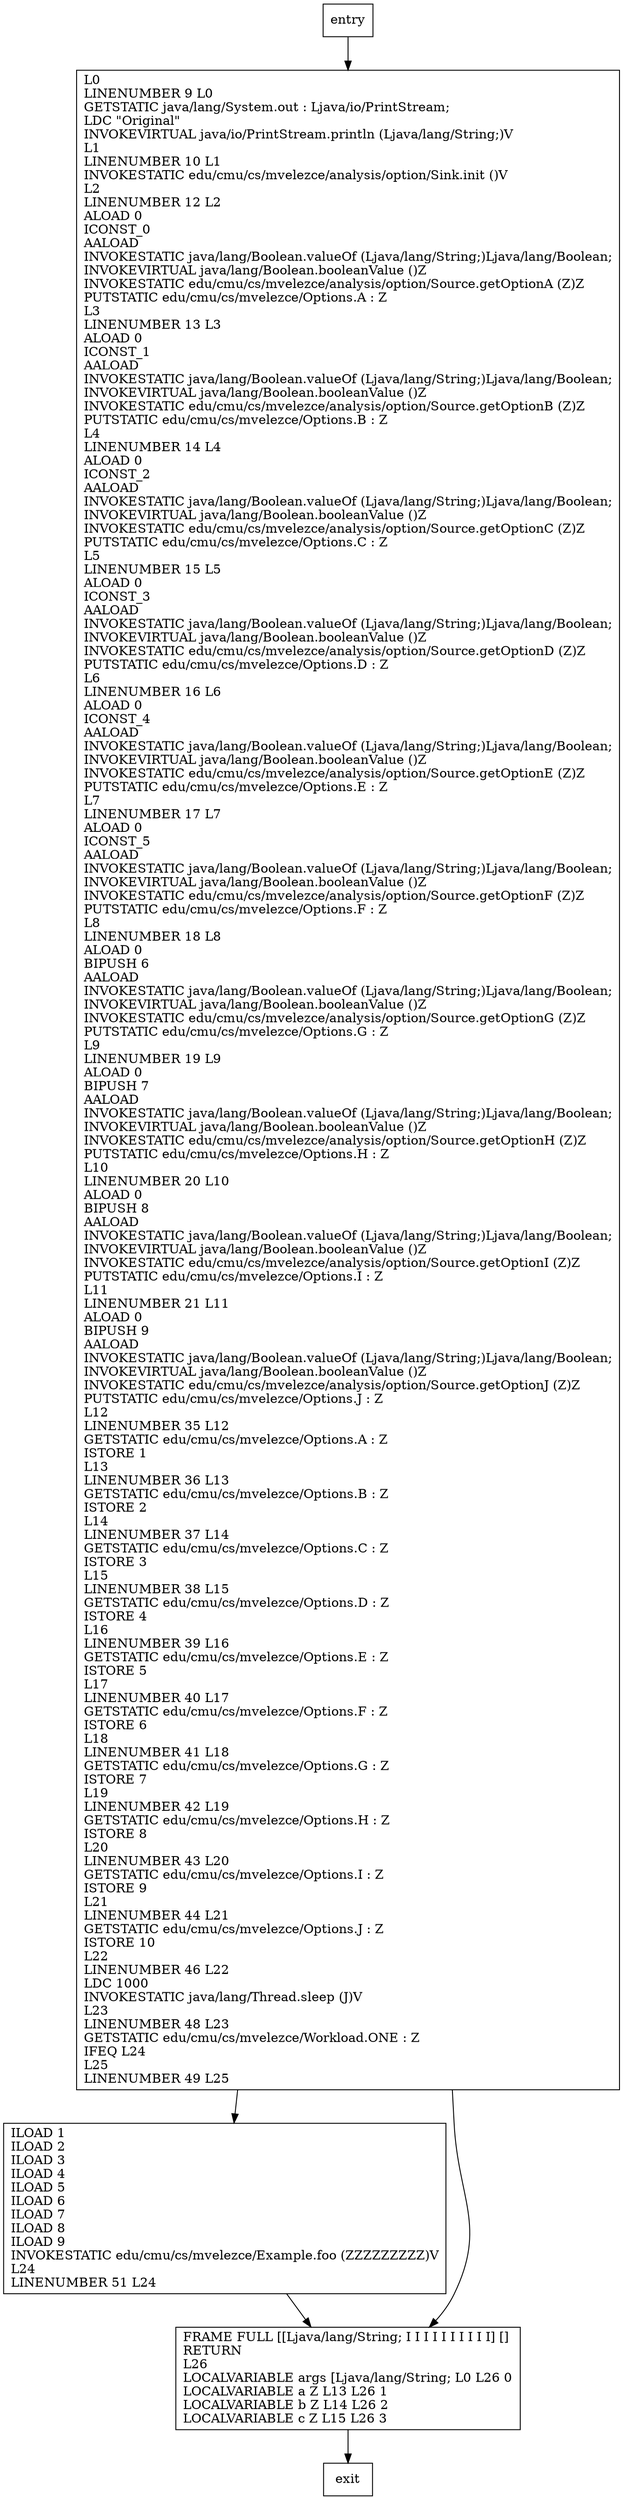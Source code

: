 digraph main {
node [shape=record];
822815599 [label="L0\lLINENUMBER 9 L0\lGETSTATIC java/lang/System.out : Ljava/io/PrintStream;\lLDC \"Original\"\lINVOKEVIRTUAL java/io/PrintStream.println (Ljava/lang/String;)V\lL1\lLINENUMBER 10 L1\lINVOKESTATIC edu/cmu/cs/mvelezce/analysis/option/Sink.init ()V\lL2\lLINENUMBER 12 L2\lALOAD 0\lICONST_0\lAALOAD\lINVOKESTATIC java/lang/Boolean.valueOf (Ljava/lang/String;)Ljava/lang/Boolean;\lINVOKEVIRTUAL java/lang/Boolean.booleanValue ()Z\lINVOKESTATIC edu/cmu/cs/mvelezce/analysis/option/Source.getOptionA (Z)Z\lPUTSTATIC edu/cmu/cs/mvelezce/Options.A : Z\lL3\lLINENUMBER 13 L3\lALOAD 0\lICONST_1\lAALOAD\lINVOKESTATIC java/lang/Boolean.valueOf (Ljava/lang/String;)Ljava/lang/Boolean;\lINVOKEVIRTUAL java/lang/Boolean.booleanValue ()Z\lINVOKESTATIC edu/cmu/cs/mvelezce/analysis/option/Source.getOptionB (Z)Z\lPUTSTATIC edu/cmu/cs/mvelezce/Options.B : Z\lL4\lLINENUMBER 14 L4\lALOAD 0\lICONST_2\lAALOAD\lINVOKESTATIC java/lang/Boolean.valueOf (Ljava/lang/String;)Ljava/lang/Boolean;\lINVOKEVIRTUAL java/lang/Boolean.booleanValue ()Z\lINVOKESTATIC edu/cmu/cs/mvelezce/analysis/option/Source.getOptionC (Z)Z\lPUTSTATIC edu/cmu/cs/mvelezce/Options.C : Z\lL5\lLINENUMBER 15 L5\lALOAD 0\lICONST_3\lAALOAD\lINVOKESTATIC java/lang/Boolean.valueOf (Ljava/lang/String;)Ljava/lang/Boolean;\lINVOKEVIRTUAL java/lang/Boolean.booleanValue ()Z\lINVOKESTATIC edu/cmu/cs/mvelezce/analysis/option/Source.getOptionD (Z)Z\lPUTSTATIC edu/cmu/cs/mvelezce/Options.D : Z\lL6\lLINENUMBER 16 L6\lALOAD 0\lICONST_4\lAALOAD\lINVOKESTATIC java/lang/Boolean.valueOf (Ljava/lang/String;)Ljava/lang/Boolean;\lINVOKEVIRTUAL java/lang/Boolean.booleanValue ()Z\lINVOKESTATIC edu/cmu/cs/mvelezce/analysis/option/Source.getOptionE (Z)Z\lPUTSTATIC edu/cmu/cs/mvelezce/Options.E : Z\lL7\lLINENUMBER 17 L7\lALOAD 0\lICONST_5\lAALOAD\lINVOKESTATIC java/lang/Boolean.valueOf (Ljava/lang/String;)Ljava/lang/Boolean;\lINVOKEVIRTUAL java/lang/Boolean.booleanValue ()Z\lINVOKESTATIC edu/cmu/cs/mvelezce/analysis/option/Source.getOptionF (Z)Z\lPUTSTATIC edu/cmu/cs/mvelezce/Options.F : Z\lL8\lLINENUMBER 18 L8\lALOAD 0\lBIPUSH 6\lAALOAD\lINVOKESTATIC java/lang/Boolean.valueOf (Ljava/lang/String;)Ljava/lang/Boolean;\lINVOKEVIRTUAL java/lang/Boolean.booleanValue ()Z\lINVOKESTATIC edu/cmu/cs/mvelezce/analysis/option/Source.getOptionG (Z)Z\lPUTSTATIC edu/cmu/cs/mvelezce/Options.G : Z\lL9\lLINENUMBER 19 L9\lALOAD 0\lBIPUSH 7\lAALOAD\lINVOKESTATIC java/lang/Boolean.valueOf (Ljava/lang/String;)Ljava/lang/Boolean;\lINVOKEVIRTUAL java/lang/Boolean.booleanValue ()Z\lINVOKESTATIC edu/cmu/cs/mvelezce/analysis/option/Source.getOptionH (Z)Z\lPUTSTATIC edu/cmu/cs/mvelezce/Options.H : Z\lL10\lLINENUMBER 20 L10\lALOAD 0\lBIPUSH 8\lAALOAD\lINVOKESTATIC java/lang/Boolean.valueOf (Ljava/lang/String;)Ljava/lang/Boolean;\lINVOKEVIRTUAL java/lang/Boolean.booleanValue ()Z\lINVOKESTATIC edu/cmu/cs/mvelezce/analysis/option/Source.getOptionI (Z)Z\lPUTSTATIC edu/cmu/cs/mvelezce/Options.I : Z\lL11\lLINENUMBER 21 L11\lALOAD 0\lBIPUSH 9\lAALOAD\lINVOKESTATIC java/lang/Boolean.valueOf (Ljava/lang/String;)Ljava/lang/Boolean;\lINVOKEVIRTUAL java/lang/Boolean.booleanValue ()Z\lINVOKESTATIC edu/cmu/cs/mvelezce/analysis/option/Source.getOptionJ (Z)Z\lPUTSTATIC edu/cmu/cs/mvelezce/Options.J : Z\lL12\lLINENUMBER 35 L12\lGETSTATIC edu/cmu/cs/mvelezce/Options.A : Z\lISTORE 1\lL13\lLINENUMBER 36 L13\lGETSTATIC edu/cmu/cs/mvelezce/Options.B : Z\lISTORE 2\lL14\lLINENUMBER 37 L14\lGETSTATIC edu/cmu/cs/mvelezce/Options.C : Z\lISTORE 3\lL15\lLINENUMBER 38 L15\lGETSTATIC edu/cmu/cs/mvelezce/Options.D : Z\lISTORE 4\lL16\lLINENUMBER 39 L16\lGETSTATIC edu/cmu/cs/mvelezce/Options.E : Z\lISTORE 5\lL17\lLINENUMBER 40 L17\lGETSTATIC edu/cmu/cs/mvelezce/Options.F : Z\lISTORE 6\lL18\lLINENUMBER 41 L18\lGETSTATIC edu/cmu/cs/mvelezce/Options.G : Z\lISTORE 7\lL19\lLINENUMBER 42 L19\lGETSTATIC edu/cmu/cs/mvelezce/Options.H : Z\lISTORE 8\lL20\lLINENUMBER 43 L20\lGETSTATIC edu/cmu/cs/mvelezce/Options.I : Z\lISTORE 9\lL21\lLINENUMBER 44 L21\lGETSTATIC edu/cmu/cs/mvelezce/Options.J : Z\lISTORE 10\lL22\lLINENUMBER 46 L22\lLDC 1000\lINVOKESTATIC java/lang/Thread.sleep (J)V\lL23\lLINENUMBER 48 L23\lGETSTATIC edu/cmu/cs/mvelezce/Workload.ONE : Z\lIFEQ L24\lL25\lLINENUMBER 49 L25\l"];
1801106162 [label="ILOAD 1\lILOAD 2\lILOAD 3\lILOAD 4\lILOAD 5\lILOAD 6\lILOAD 7\lILOAD 8\lILOAD 9\lINVOKESTATIC edu/cmu/cs/mvelezce/Example.foo (ZZZZZZZZZ)V\lL24\lLINENUMBER 51 L24\l"];
1762260670 [label="FRAME FULL [[Ljava/lang/String; I I I I I I I I I I] []\lRETURN\lL26\lLOCALVARIABLE args [Ljava/lang/String; L0 L26 0\lLOCALVARIABLE a Z L13 L26 1\lLOCALVARIABLE b Z L14 L26 2\lLOCALVARIABLE c Z L15 L26 3\l"];
entry;
exit;
entry -> 822815599;
822815599 -> 1801106162;
822815599 -> 1762260670;
1801106162 -> 1762260670;
1762260670 -> exit;
}
